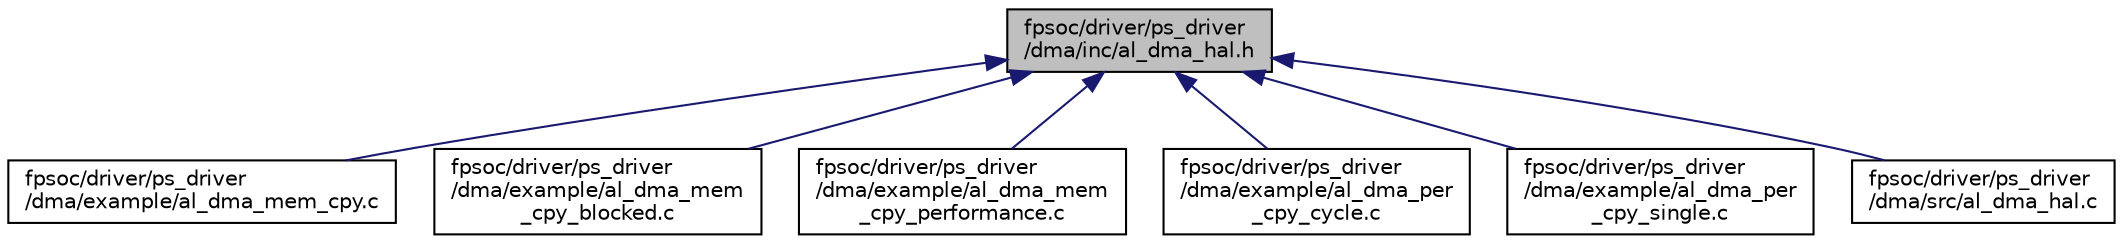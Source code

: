 digraph "fpsoc/driver/ps_driver/dma/inc/al_dma_hal.h"
{
  edge [fontname="Helvetica",fontsize="10",labelfontname="Helvetica",labelfontsize="10"];
  node [fontname="Helvetica",fontsize="10",shape=record];
  Node4 [label="fpsoc/driver/ps_driver\l/dma/inc/al_dma_hal.h",height=0.2,width=0.4,color="black", fillcolor="grey75", style="filled", fontcolor="black"];
  Node4 -> Node5 [dir="back",color="midnightblue",fontsize="10",style="solid",fontname="Helvetica"];
  Node5 [label="fpsoc/driver/ps_driver\l/dma/example/al_dma_mem_cpy.c",height=0.2,width=0.4,color="black", fillcolor="white", style="filled",URL="$al__dma__mem__cpy_8c.html"];
  Node4 -> Node6 [dir="back",color="midnightblue",fontsize="10",style="solid",fontname="Helvetica"];
  Node6 [label="fpsoc/driver/ps_driver\l/dma/example/al_dma_mem\l_cpy_blocked.c",height=0.2,width=0.4,color="black", fillcolor="white", style="filled",URL="$al__dma__mem__cpy__blocked_8c.html"];
  Node4 -> Node7 [dir="back",color="midnightblue",fontsize="10",style="solid",fontname="Helvetica"];
  Node7 [label="fpsoc/driver/ps_driver\l/dma/example/al_dma_mem\l_cpy_performance.c",height=0.2,width=0.4,color="black", fillcolor="white", style="filled",URL="$al__dma__mem__cpy__performance_8c.html"];
  Node4 -> Node8 [dir="back",color="midnightblue",fontsize="10",style="solid",fontname="Helvetica"];
  Node8 [label="fpsoc/driver/ps_driver\l/dma/example/al_dma_per\l_cpy_cycle.c",height=0.2,width=0.4,color="black", fillcolor="white", style="filled",URL="$al__dma__per__cpy__cycle_8c.html"];
  Node4 -> Node9 [dir="back",color="midnightblue",fontsize="10",style="solid",fontname="Helvetica"];
  Node9 [label="fpsoc/driver/ps_driver\l/dma/example/al_dma_per\l_cpy_single.c",height=0.2,width=0.4,color="black", fillcolor="white", style="filled",URL="$al__dma__per__cpy__single_8c.html"];
  Node4 -> Node10 [dir="back",color="midnightblue",fontsize="10",style="solid",fontname="Helvetica"];
  Node10 [label="fpsoc/driver/ps_driver\l/dma/src/al_dma_hal.c",height=0.2,width=0.4,color="black", fillcolor="white", style="filled",URL="$al__dma__hal_8c.html"];
}
